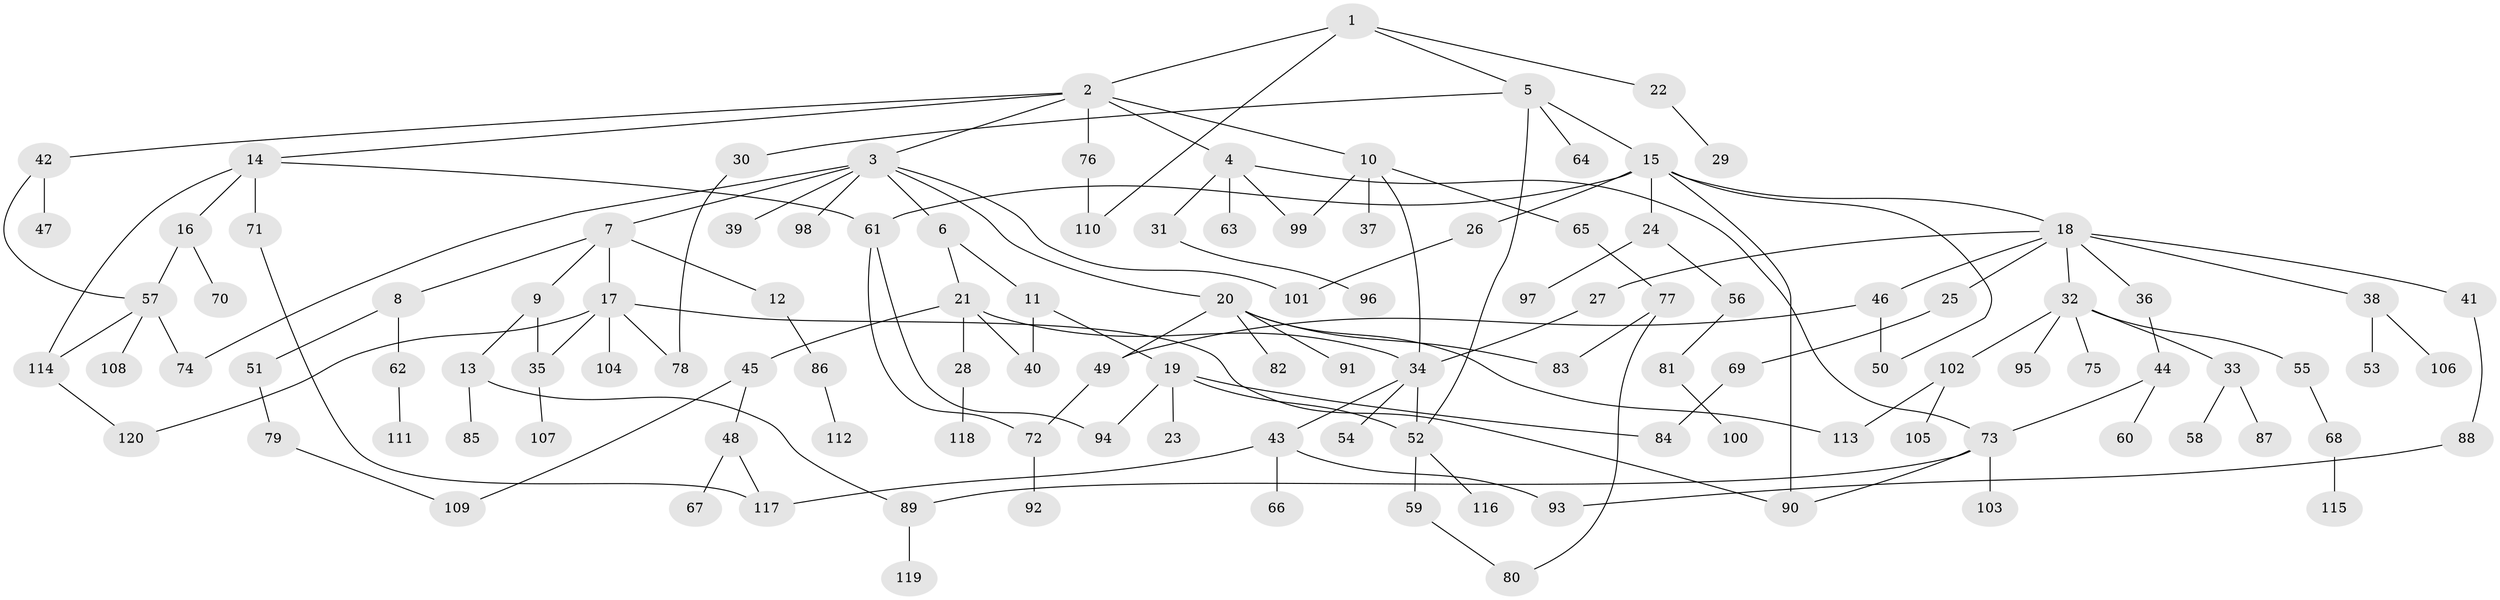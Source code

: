 // coarse degree distribution, {5: 0.0958904109589041, 3: 0.136986301369863, 2: 0.3835616438356164, 4: 0.1232876712328767, 7: 0.0273972602739726, 8: 0.0136986301369863, 1: 0.2054794520547945, 6: 0.0136986301369863}
// Generated by graph-tools (version 1.1) at 2025/36/03/04/25 23:36:07]
// undirected, 120 vertices, 150 edges
graph export_dot {
  node [color=gray90,style=filled];
  1;
  2;
  3;
  4;
  5;
  6;
  7;
  8;
  9;
  10;
  11;
  12;
  13;
  14;
  15;
  16;
  17;
  18;
  19;
  20;
  21;
  22;
  23;
  24;
  25;
  26;
  27;
  28;
  29;
  30;
  31;
  32;
  33;
  34;
  35;
  36;
  37;
  38;
  39;
  40;
  41;
  42;
  43;
  44;
  45;
  46;
  47;
  48;
  49;
  50;
  51;
  52;
  53;
  54;
  55;
  56;
  57;
  58;
  59;
  60;
  61;
  62;
  63;
  64;
  65;
  66;
  67;
  68;
  69;
  70;
  71;
  72;
  73;
  74;
  75;
  76;
  77;
  78;
  79;
  80;
  81;
  82;
  83;
  84;
  85;
  86;
  87;
  88;
  89;
  90;
  91;
  92;
  93;
  94;
  95;
  96;
  97;
  98;
  99;
  100;
  101;
  102;
  103;
  104;
  105;
  106;
  107;
  108;
  109;
  110;
  111;
  112;
  113;
  114;
  115;
  116;
  117;
  118;
  119;
  120;
  1 -- 2;
  1 -- 5;
  1 -- 22;
  1 -- 110;
  2 -- 3;
  2 -- 4;
  2 -- 10;
  2 -- 14;
  2 -- 42;
  2 -- 76;
  3 -- 6;
  3 -- 7;
  3 -- 20;
  3 -- 39;
  3 -- 74;
  3 -- 98;
  3 -- 101;
  4 -- 31;
  4 -- 63;
  4 -- 73;
  4 -- 99;
  5 -- 15;
  5 -- 30;
  5 -- 64;
  5 -- 52;
  6 -- 11;
  6 -- 21;
  7 -- 8;
  7 -- 9;
  7 -- 12;
  7 -- 17;
  8 -- 51;
  8 -- 62;
  9 -- 13;
  9 -- 35;
  10 -- 37;
  10 -- 65;
  10 -- 99;
  10 -- 34;
  11 -- 19;
  11 -- 40;
  12 -- 86;
  13 -- 85;
  13 -- 89;
  14 -- 16;
  14 -- 61;
  14 -- 71;
  14 -- 114;
  15 -- 18;
  15 -- 24;
  15 -- 26;
  15 -- 50;
  15 -- 61;
  15 -- 90;
  16 -- 70;
  16 -- 57;
  17 -- 90;
  17 -- 104;
  17 -- 78;
  17 -- 120;
  17 -- 35;
  18 -- 25;
  18 -- 27;
  18 -- 32;
  18 -- 36;
  18 -- 38;
  18 -- 41;
  18 -- 46;
  19 -- 23;
  19 -- 84;
  19 -- 94;
  19 -- 52;
  20 -- 82;
  20 -- 83;
  20 -- 91;
  20 -- 113;
  20 -- 49;
  21 -- 28;
  21 -- 45;
  21 -- 34;
  21 -- 40;
  22 -- 29;
  24 -- 56;
  24 -- 97;
  25 -- 69;
  26 -- 101;
  27 -- 34;
  28 -- 118;
  30 -- 78;
  31 -- 96;
  32 -- 33;
  32 -- 55;
  32 -- 75;
  32 -- 95;
  32 -- 102;
  33 -- 58;
  33 -- 87;
  34 -- 43;
  34 -- 52;
  34 -- 54;
  35 -- 107;
  36 -- 44;
  38 -- 53;
  38 -- 106;
  41 -- 88;
  42 -- 47;
  42 -- 57;
  43 -- 66;
  43 -- 93;
  43 -- 117;
  44 -- 60;
  44 -- 73;
  45 -- 48;
  45 -- 109;
  46 -- 49;
  46 -- 50;
  48 -- 67;
  48 -- 117;
  49 -- 72;
  51 -- 79;
  52 -- 59;
  52 -- 116;
  55 -- 68;
  56 -- 81;
  57 -- 108;
  57 -- 74;
  57 -- 114;
  59 -- 80;
  61 -- 72;
  61 -- 94;
  62 -- 111;
  65 -- 77;
  68 -- 115;
  69 -- 84;
  71 -- 117;
  72 -- 92;
  73 -- 89;
  73 -- 103;
  73 -- 90;
  76 -- 110;
  77 -- 80;
  77 -- 83;
  79 -- 109;
  81 -- 100;
  86 -- 112;
  88 -- 93;
  89 -- 119;
  102 -- 105;
  102 -- 113;
  114 -- 120;
}
